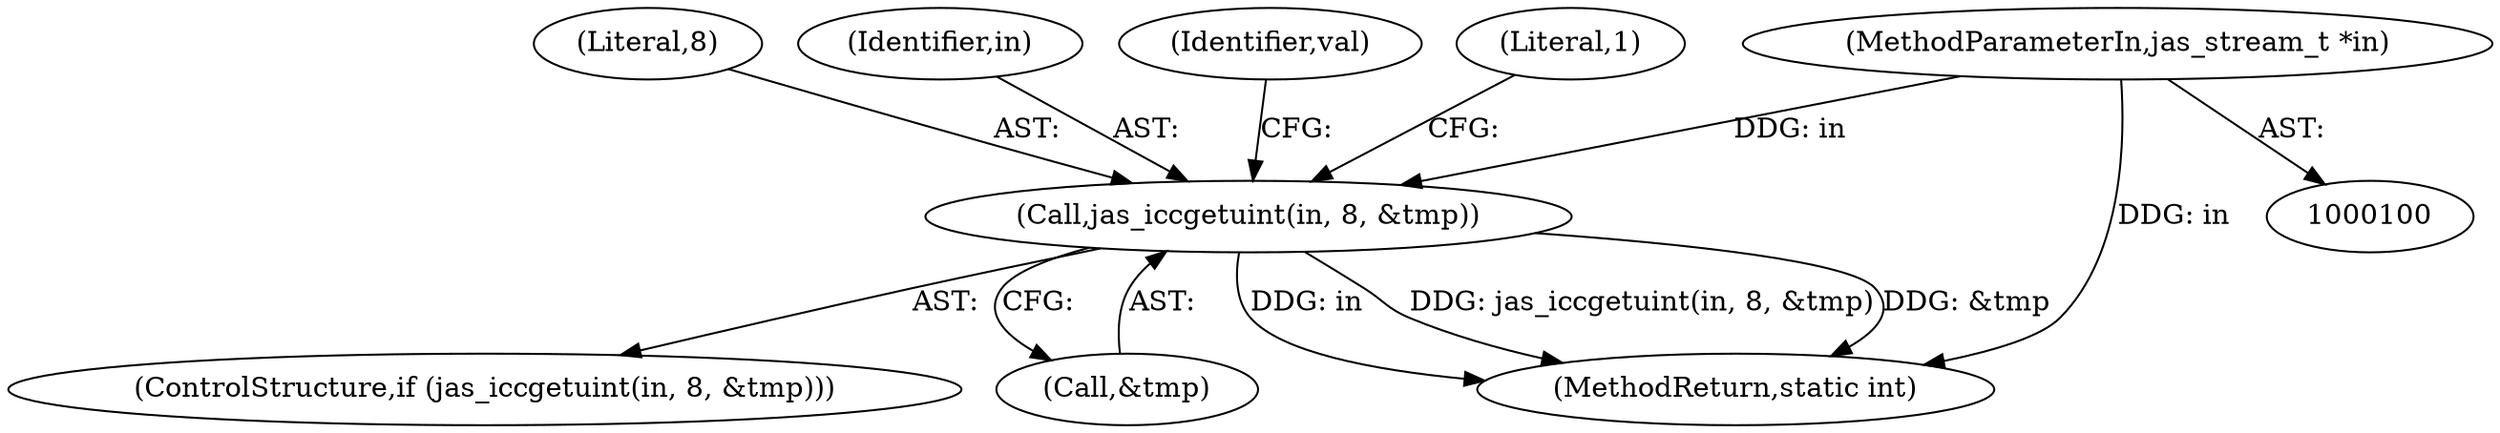 digraph "0_jasper_d42b2388f7f8e0332c846675133acea151fc557a_5@pointer" {
"1000106" [label="(Call,jas_iccgetuint(in, 8, &tmp))"];
"1000101" [label="(MethodParameterIn,jas_stream_t *in)"];
"1000108" [label="(Literal,8)"];
"1000105" [label="(ControlStructure,if (jas_iccgetuint(in, 8, &tmp)))"];
"1000101" [label="(MethodParameterIn,jas_stream_t *in)"];
"1000109" [label="(Call,&tmp)"];
"1000107" [label="(Identifier,in)"];
"1000120" [label="(MethodReturn,static int)"];
"1000116" [label="(Identifier,val)"];
"1000106" [label="(Call,jas_iccgetuint(in, 8, &tmp))"];
"1000113" [label="(Literal,1)"];
"1000106" -> "1000105"  [label="AST: "];
"1000106" -> "1000109"  [label="CFG: "];
"1000107" -> "1000106"  [label="AST: "];
"1000108" -> "1000106"  [label="AST: "];
"1000109" -> "1000106"  [label="AST: "];
"1000113" -> "1000106"  [label="CFG: "];
"1000116" -> "1000106"  [label="CFG: "];
"1000106" -> "1000120"  [label="DDG: in"];
"1000106" -> "1000120"  [label="DDG: jas_iccgetuint(in, 8, &tmp)"];
"1000106" -> "1000120"  [label="DDG: &tmp"];
"1000101" -> "1000106"  [label="DDG: in"];
"1000101" -> "1000100"  [label="AST: "];
"1000101" -> "1000120"  [label="DDG: in"];
}
